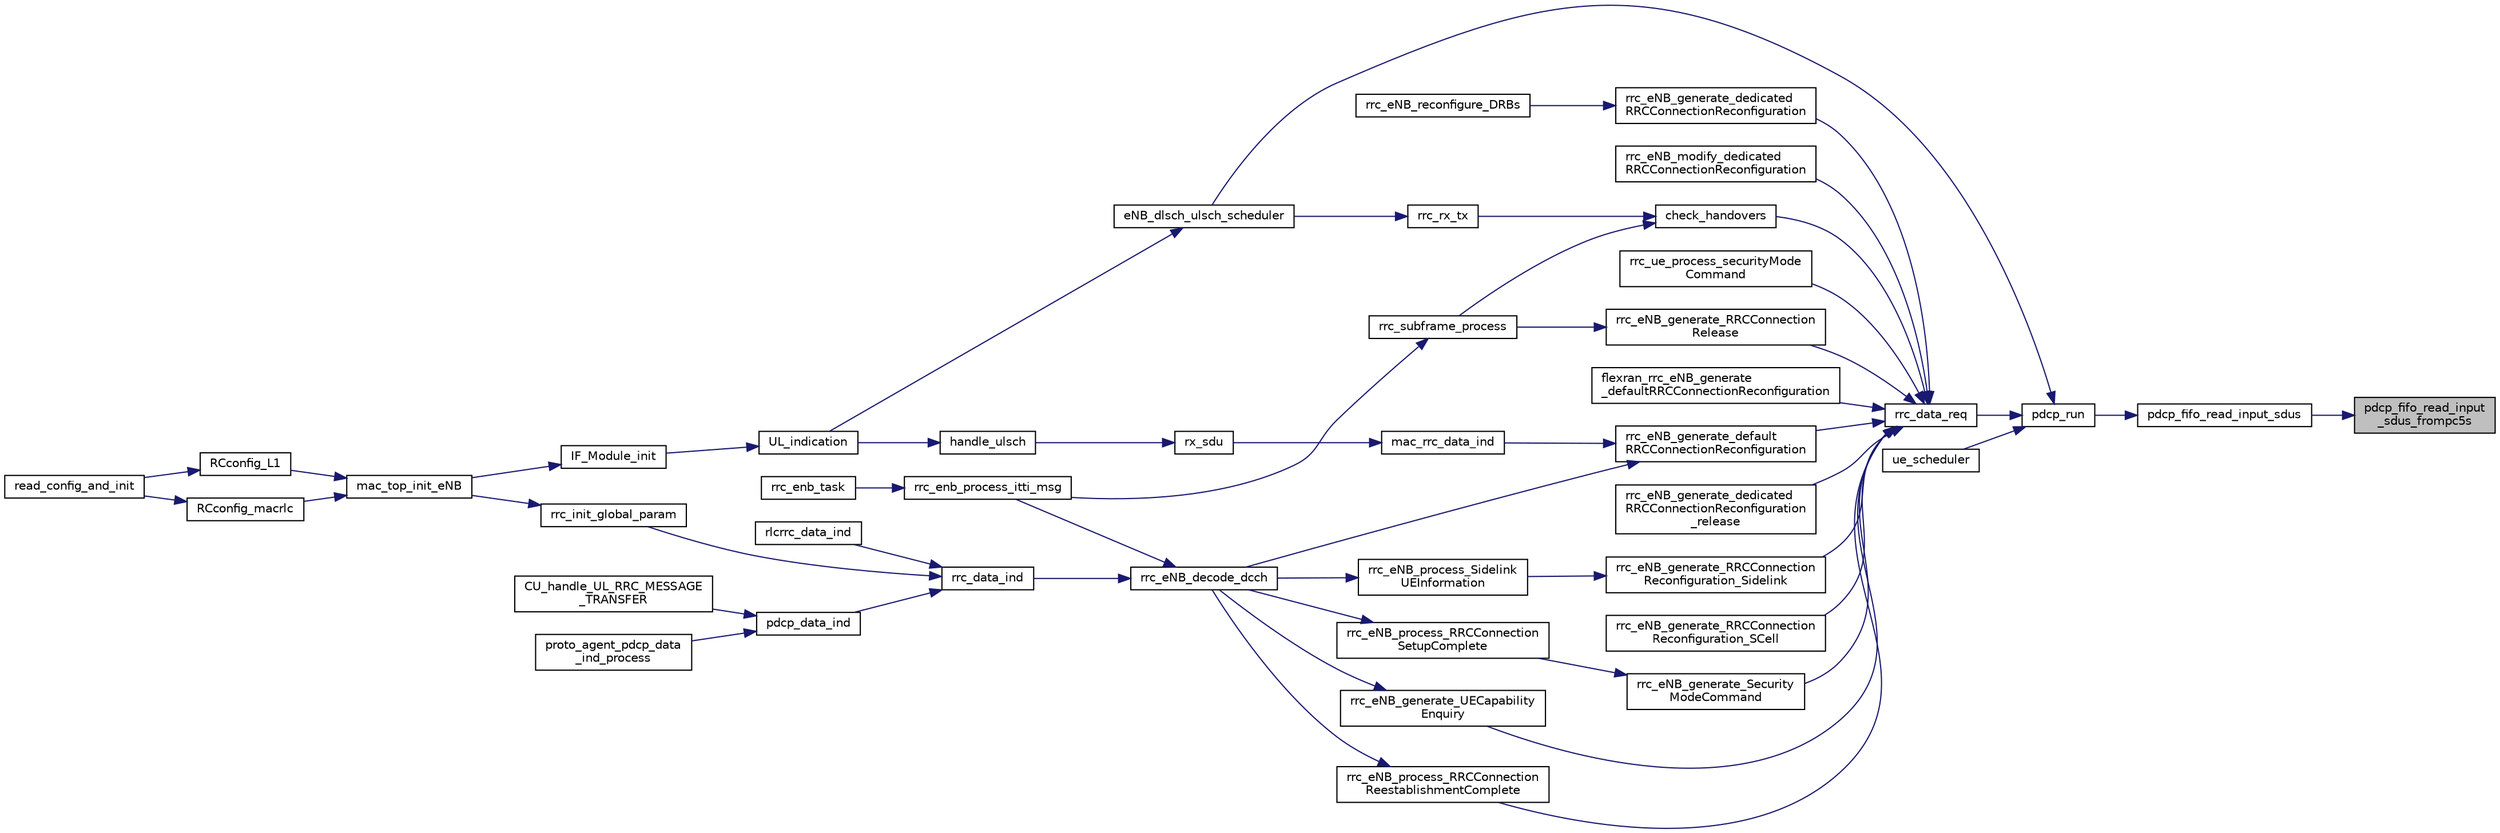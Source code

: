 digraph "pdcp_fifo_read_input_sdus_frompc5s"
{
 // LATEX_PDF_SIZE
  edge [fontname="Helvetica",fontsize="10",labelfontname="Helvetica",labelfontsize="10"];
  node [fontname="Helvetica",fontsize="10",shape=record];
  rankdir="RL";
  Node1 [label="pdcp_fifo_read_input\l_sdus_frompc5s",height=0.2,width=0.4,color="black", fillcolor="grey75", style="filled", fontcolor="black",tooltip=" "];
  Node1 -> Node2 [dir="back",color="midnightblue",fontsize="10",style="solid",fontname="Helvetica"];
  Node2 [label="pdcp_fifo_read_input_sdus",height=0.2,width=0.4,color="black", fillcolor="white", style="filled",URL="$group____pdcp.html#gadf140ab34fd99a55b8b383fad506d841",tooltip=" "];
  Node2 -> Node3 [dir="back",color="midnightblue",fontsize="10",style="solid",fontname="Helvetica"];
  Node3 [label="pdcp_run",height=0.2,width=0.4,color="black", fillcolor="white", style="filled",URL="$group____pdcp.html#gaaf877f8fcf559b90eadcbcc2460ba0ef",tooltip="Runs PDCP entity to let it handle incoming/outgoing SDUs."];
  Node3 -> Node4 [dir="back",color="midnightblue",fontsize="10",style="solid",fontname="Helvetica"];
  Node4 [label="eNB_dlsch_ulsch_scheduler",height=0.2,width=0.4,color="black", fillcolor="white", style="filled",URL="$group____mac.html#ga2a3ebd99050898af5b0f5ff9c9785897",tooltip=" "];
  Node4 -> Node5 [dir="back",color="midnightblue",fontsize="10",style="solid",fontname="Helvetica"];
  Node5 [label="UL_indication",height=0.2,width=0.4,color="black", fillcolor="white", style="filled",URL="$IF__Module_8h.html#a0e2ef22a02b2c6683ab06f6d53f92e4d",tooltip=" "];
  Node5 -> Node6 [dir="back",color="midnightblue",fontsize="10",style="solid",fontname="Helvetica"];
  Node6 [label="IF_Module_init",height=0.2,width=0.4,color="black", fillcolor="white", style="filled",URL="$IF__Module_8h.html#a889f718a2d163ae240f8aa0732d35a81",tooltip=" "];
  Node6 -> Node7 [dir="back",color="midnightblue",fontsize="10",style="solid",fontname="Helvetica"];
  Node7 [label="mac_top_init_eNB",height=0.2,width=0.4,color="black", fillcolor="white", style="filled",URL="$group____mac.html#ga7b366a80fdb7f92ef5b4418560f2c330",tooltip=" "];
  Node7 -> Node8 [dir="back",color="midnightblue",fontsize="10",style="solid",fontname="Helvetica"];
  Node8 [label="RCconfig_L1",height=0.2,width=0.4,color="black", fillcolor="white", style="filled",URL="$group____enb__app.html#gaf0a0b784f891b689029fdac80981bb48",tooltip=" "];
  Node8 -> Node9 [dir="back",color="midnightblue",fontsize="10",style="solid",fontname="Helvetica"];
  Node9 [label="read_config_and_init",height=0.2,width=0.4,color="black", fillcolor="white", style="filled",URL="$group____enb__app.html#gafd8182cd803334f6a7df61898dc81389",tooltip=" "];
  Node7 -> Node10 [dir="back",color="midnightblue",fontsize="10",style="solid",fontname="Helvetica"];
  Node10 [label="RCconfig_macrlc",height=0.2,width=0.4,color="black", fillcolor="white", style="filled",URL="$group____enb__app.html#gad938d81629b25898f7beb6f9c854846b",tooltip=" "];
  Node10 -> Node9 [dir="back",color="midnightblue",fontsize="10",style="solid",fontname="Helvetica"];
  Node3 -> Node11 [dir="back",color="midnightblue",fontsize="10",style="solid",fontname="Helvetica"];
  Node11 [label="rrc_data_req",height=0.2,width=0.4,color="black", fillcolor="white", style="filled",URL="$group____rrc.html#ga7a82225ee9edf7f022fcb9da999b3bf0",tooltip=" "];
  Node11 -> Node12 [dir="back",color="midnightblue",fontsize="10",style="solid",fontname="Helvetica"];
  Node12 [label="check_handovers",height=0.2,width=0.4,color="black", fillcolor="white", style="filled",URL="$group____rrc.html#gafd1d50adb71773eb6a14bcb3ab50f9cb",tooltip=" "];
  Node12 -> Node13 [dir="back",color="midnightblue",fontsize="10",style="solid",fontname="Helvetica"];
  Node13 [label="rrc_rx_tx",height=0.2,width=0.4,color="black", fillcolor="white", style="filled",URL="$LITE_2rrc__common_8c.html#a955366d1b4e84e5a73d64fb8ddf0f7d9",tooltip=" "];
  Node13 -> Node4 [dir="back",color="midnightblue",fontsize="10",style="solid",fontname="Helvetica"];
  Node12 -> Node14 [dir="back",color="midnightblue",fontsize="10",style="solid",fontname="Helvetica"];
  Node14 [label="rrc_subframe_process",height=0.2,width=0.4,color="black", fillcolor="white", style="filled",URL="$rrc__eNB_8c.html#a1ef2bc7ae8bc4290b54a4703a611e01b",tooltip=" "];
  Node14 -> Node15 [dir="back",color="midnightblue",fontsize="10",style="solid",fontname="Helvetica"];
  Node15 [label="rrc_enb_process_itti_msg",height=0.2,width=0.4,color="black", fillcolor="white", style="filled",URL="$group____rrc.html#ga30f046459c1c273756eaeb3afa087f0b",tooltip=" "];
  Node15 -> Node16 [dir="back",color="midnightblue",fontsize="10",style="solid",fontname="Helvetica"];
  Node16 [label="rrc_enb_task",height=0.2,width=0.4,color="black", fillcolor="white", style="filled",URL="$group____rrc.html#ga75560166cf7a711a217fc23bf82eb853",tooltip="RRC eNB task."];
  Node11 -> Node17 [dir="back",color="midnightblue",fontsize="10",style="solid",fontname="Helvetica"];
  Node17 [label="flexran_rrc_eNB_generate\l_defaultRRCConnectionReconfiguration",height=0.2,width=0.4,color="black", fillcolor="white", style="filled",URL="$group____rrc.html#ga451703069fdcd8b265982a5ee49d07b6",tooltip=" "];
  Node11 -> Node18 [dir="back",color="midnightblue",fontsize="10",style="solid",fontname="Helvetica"];
  Node18 [label="rrc_eNB_generate_dedicated\lRRCConnectionReconfiguration",height=0.2,width=0.4,color="black", fillcolor="white", style="filled",URL="$rrc__eNB__S1AP_8h.html#a61ea37aa554bff067f9c96e71dfc03f8",tooltip=" "];
  Node18 -> Node19 [dir="back",color="midnightblue",fontsize="10",style="solid",fontname="Helvetica"];
  Node19 [label="rrc_eNB_reconfigure_DRBs",height=0.2,width=0.4,color="black", fillcolor="white", style="filled",URL="$group____rrc.html#ga26a45f9c77696c24ce84c9428cefe5e1",tooltip=" "];
  Node11 -> Node20 [dir="back",color="midnightblue",fontsize="10",style="solid",fontname="Helvetica"];
  Node20 [label="rrc_eNB_generate_dedicated\lRRCConnectionReconfiguration\l_release",height=0.2,width=0.4,color="black", fillcolor="white", style="filled",URL="$group____rrc.html#ga71b4bdca0c88b550f9e243f33db5c946",tooltip="release Data Radio Bearer between ENB and UE"];
  Node11 -> Node21 [dir="back",color="midnightblue",fontsize="10",style="solid",fontname="Helvetica"];
  Node21 [label="rrc_eNB_generate_default\lRRCConnectionReconfiguration",height=0.2,width=0.4,color="black", fillcolor="white", style="filled",URL="$group____rrc.html#ga67946553723a490fbe78c54ca17464f7",tooltip=" "];
  Node21 -> Node22 [dir="back",color="midnightblue",fontsize="10",style="solid",fontname="Helvetica"];
  Node22 [label="mac_rrc_data_ind",height=0.2,width=0.4,color="black", fillcolor="white", style="filled",URL="$group____rrc.html#ga27bdbafc2b9df6bb7560b11d7196343e",tooltip=" "];
  Node22 -> Node23 [dir="back",color="midnightblue",fontsize="10",style="solid",fontname="Helvetica"];
  Node23 [label="rx_sdu",height=0.2,width=0.4,color="black", fillcolor="white", style="filled",URL="$group____mac.html#gafa4fade9588c7ec028d474b53b37c11e",tooltip=" "];
  Node23 -> Node24 [dir="back",color="midnightblue",fontsize="10",style="solid",fontname="Helvetica"];
  Node24 [label="handle_ulsch",height=0.2,width=0.4,color="black", fillcolor="white", style="filled",URL="$IF__Module_8c.html#afb0615963db57d6fffb3d2d35befba28",tooltip=" "];
  Node24 -> Node5 [dir="back",color="midnightblue",fontsize="10",style="solid",fontname="Helvetica"];
  Node21 -> Node25 [dir="back",color="midnightblue",fontsize="10",style="solid",fontname="Helvetica"];
  Node25 [label="rrc_eNB_decode_dcch",height=0.2,width=0.4,color="black", fillcolor="white", style="filled",URL="$group____rrc.html#ga66d13b97ca325066ff5400bef7518059",tooltip="Entry routine to decode a UL-DCCH-Message. Invokes PER decoder and parses message."];
  Node25 -> Node26 [dir="back",color="midnightblue",fontsize="10",style="solid",fontname="Helvetica"];
  Node26 [label="rrc_data_ind",height=0.2,width=0.4,color="black", fillcolor="white", style="filled",URL="$group____rrc.html#ga992f2e4fa10aead963a6c6766d22f357",tooltip=" "];
  Node26 -> Node27 [dir="back",color="midnightblue",fontsize="10",style="solid",fontname="Helvetica"];
  Node27 [label="pdcp_data_ind",height=0.2,width=0.4,color="black", fillcolor="white", style="filled",URL="$group____pdcp.html#ga39bab2ba8ae1993dfea9008d98337463",tooltip=" "];
  Node27 -> Node28 [dir="back",color="midnightblue",fontsize="10",style="solid",fontname="Helvetica"];
  Node28 [label="CU_handle_UL_RRC_MESSAGE\l_TRANSFER",height=0.2,width=0.4,color="black", fillcolor="white", style="filled",URL="$f1ap__cu__rrc__message__transfer_8h.html#a847c5dd55799e5af97993e32de6fc07e",tooltip=" "];
  Node27 -> Node29 [dir="back",color="midnightblue",fontsize="10",style="solid",fontname="Helvetica"];
  Node29 [label="proto_agent_pdcp_data\l_ind_process",height=0.2,width=0.4,color="black", fillcolor="white", style="filled",URL="$proto__agent__common_8h.html#a69df5907252f68f5ffec0f7002cbb334",tooltip=" "];
  Node26 -> Node30 [dir="back",color="midnightblue",fontsize="10",style="solid",fontname="Helvetica"];
  Node30 [label="rlcrrc_data_ind",height=0.2,width=0.4,color="black", fillcolor="white", style="filled",URL="$openair__rrc__L2__interface_8h.html#a7b1da999b22837d8c1061068bdbc19af",tooltip=" "];
  Node26 -> Node31 [dir="back",color="midnightblue",fontsize="10",style="solid",fontname="Helvetica"];
  Node31 [label="rrc_init_global_param",height=0.2,width=0.4,color="black", fillcolor="white", style="filled",URL="$group____rrc.html#gade79643da4980d980ff603275e52c99a",tooltip=" "];
  Node31 -> Node7 [dir="back",color="midnightblue",fontsize="10",style="solid",fontname="Helvetica"];
  Node25 -> Node15 [dir="back",color="midnightblue",fontsize="10",style="solid",fontname="Helvetica"];
  Node11 -> Node32 [dir="back",color="midnightblue",fontsize="10",style="solid",fontname="Helvetica"];
  Node32 [label="rrc_eNB_generate_RRCConnection\lReconfiguration_SCell",height=0.2,width=0.4,color="black", fillcolor="white", style="filled",URL="$rrc__eNB_8c.html#a4cef26f8e6ba2ac16287c7e87695a196",tooltip=" "];
  Node11 -> Node33 [dir="back",color="midnightblue",fontsize="10",style="solid",fontname="Helvetica"];
  Node33 [label="rrc_eNB_generate_RRCConnection\lReconfiguration_Sidelink",height=0.2,width=0.4,color="black", fillcolor="white", style="filled",URL="$group____rrc.html#gae893bcdb303e69e25cff0936068b3a6e",tooltip="Generate/decode the RRCConnectionReconfiguration for Sidelink at eNB."];
  Node33 -> Node34 [dir="back",color="midnightblue",fontsize="10",style="solid",fontname="Helvetica"];
  Node34 [label="rrc_eNB_process_Sidelink\lUEInformation",height=0.2,width=0.4,color="black", fillcolor="white", style="filled",URL="$group____rrc.html#gac9aa5085e82656aacc05018786c7dcb8",tooltip="process the received SidelinkUEInformation message at eNB"];
  Node34 -> Node25 [dir="back",color="midnightblue",fontsize="10",style="solid",fontname="Helvetica"];
  Node11 -> Node35 [dir="back",color="midnightblue",fontsize="10",style="solid",fontname="Helvetica"];
  Node35 [label="rrc_eNB_generate_RRCConnection\lRelease",height=0.2,width=0.4,color="black", fillcolor="white", style="filled",URL="$group____rrc.html#ga265d07dc90f5f81173f0d3c2bc0b0dfc",tooltip="Generate the RRCConnectionRelease."];
  Node35 -> Node14 [dir="back",color="midnightblue",fontsize="10",style="solid",fontname="Helvetica"];
  Node11 -> Node36 [dir="back",color="midnightblue",fontsize="10",style="solid",fontname="Helvetica"];
  Node36 [label="rrc_eNB_generate_Security\lModeCommand",height=0.2,width=0.4,color="black", fillcolor="white", style="filled",URL="$group____rrc.html#gab647ff866d9859899741a1e5b54393b7",tooltip=" "];
  Node36 -> Node37 [dir="back",color="midnightblue",fontsize="10",style="solid",fontname="Helvetica"];
  Node37 [label="rrc_eNB_process_RRCConnection\lSetupComplete",height=0.2,width=0.4,color="black", fillcolor="white", style="filled",URL="$group____rrc.html#gaf607ff9afd6d79768ad5c387ce3eac15",tooltip="Process the RRCConnectionSetupComplete based on information coming from UE."];
  Node37 -> Node25 [dir="back",color="midnightblue",fontsize="10",style="solid",fontname="Helvetica"];
  Node11 -> Node38 [dir="back",color="midnightblue",fontsize="10",style="solid",fontname="Helvetica"];
  Node38 [label="rrc_eNB_generate_UECapability\lEnquiry",height=0.2,width=0.4,color="black", fillcolor="white", style="filled",URL="$group____rrc.html#ga9ad7a4d58b2015b8c134931c6b985477",tooltip=" "];
  Node38 -> Node25 [dir="back",color="midnightblue",fontsize="10",style="solid",fontname="Helvetica"];
  Node11 -> Node39 [dir="back",color="midnightblue",fontsize="10",style="solid",fontname="Helvetica"];
  Node39 [label="rrc_eNB_modify_dedicated\lRRCConnectionReconfiguration",height=0.2,width=0.4,color="black", fillcolor="white", style="filled",URL="$rrc__eNB__S1AP_8h.html#a705c2e3e621af041a32c963275c79c1f",tooltip=" "];
  Node11 -> Node40 [dir="back",color="midnightblue",fontsize="10",style="solid",fontname="Helvetica"];
  Node40 [label="rrc_eNB_process_RRCConnection\lReestablishmentComplete",height=0.2,width=0.4,color="black", fillcolor="white", style="filled",URL="$rrc__eNB_8c.html#a7b8039144f0bdf14e02e568c03acccf7",tooltip=" "];
  Node40 -> Node25 [dir="back",color="midnightblue",fontsize="10",style="solid",fontname="Helvetica"];
  Node11 -> Node41 [dir="back",color="midnightblue",fontsize="10",style="solid",fontname="Helvetica"];
  Node41 [label="rrc_ue_process_securityMode\lCommand",height=0.2,width=0.4,color="black", fillcolor="white", style="filled",URL="$rrc__UE_8c.html#ad6e64900ef0466ac28e0a4fe195fc963",tooltip=" "];
  Node3 -> Node42 [dir="back",color="midnightblue",fontsize="10",style="solid",fontname="Helvetica"];
  Node42 [label="ue_scheduler",height=0.2,width=0.4,color="black", fillcolor="white", style="filled",URL="$group____mac.html#ga338746ce34cc27a9ea8740e2672f3aa9",tooltip=" "];
}
